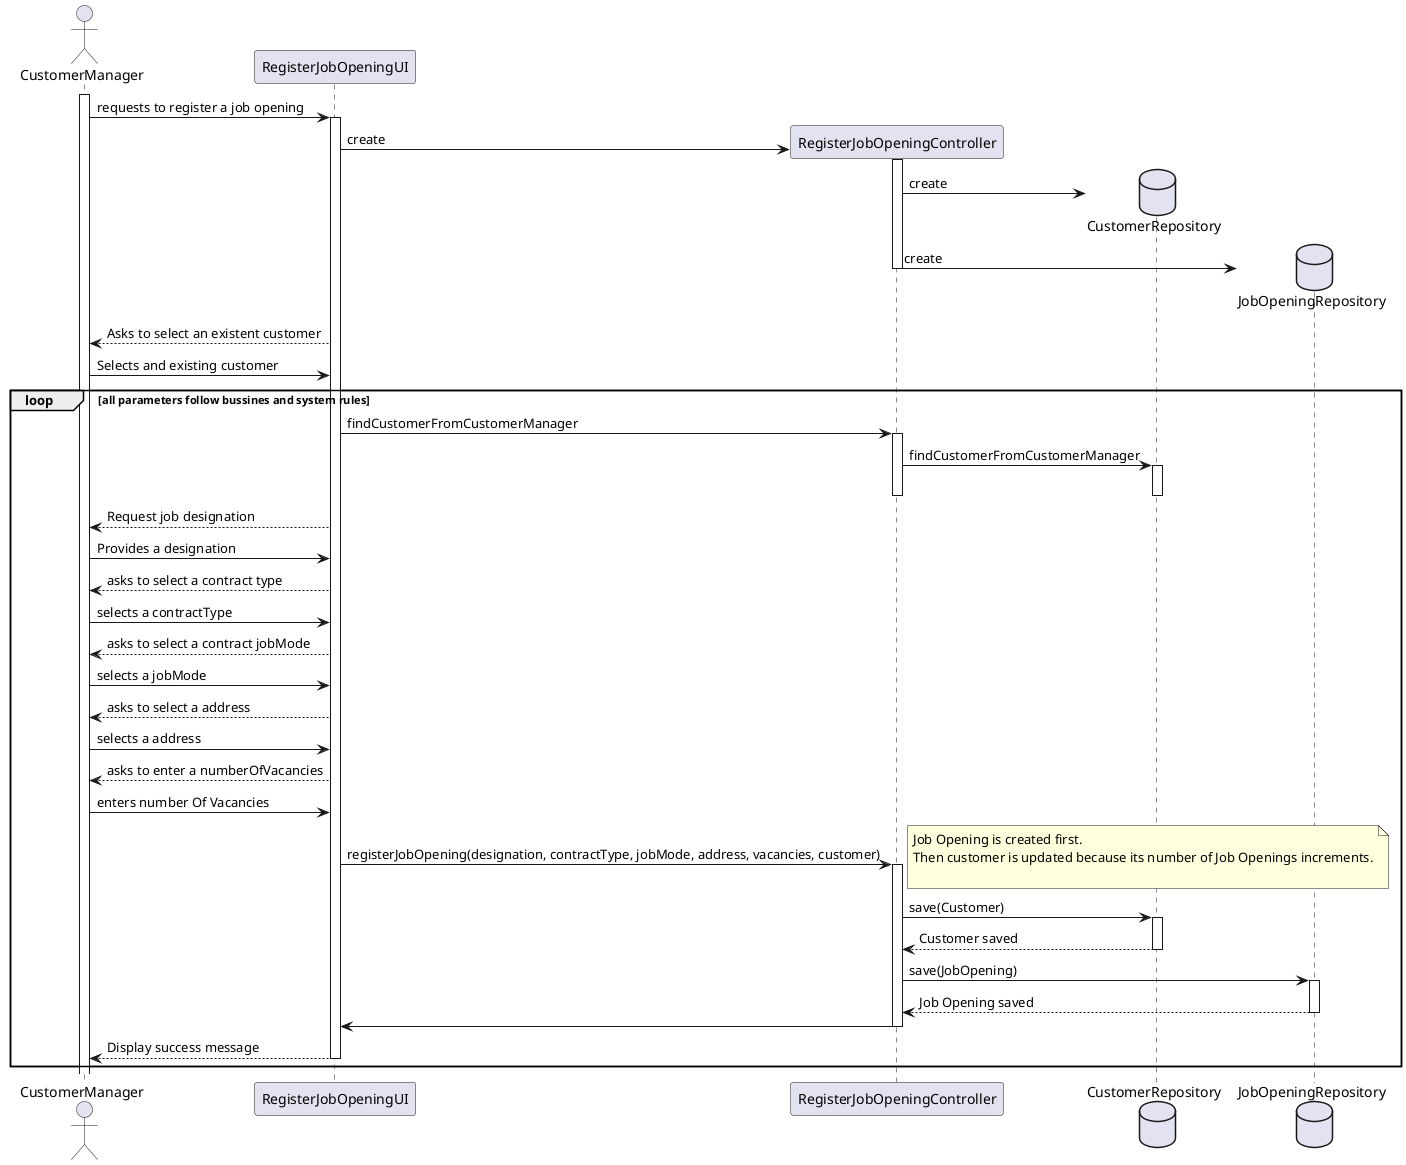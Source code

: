 @startuml

actor CustomerManager as actor
participant "RegisterJobOpeningUI" as UI
participant "RegisterJobOpeningController" as Controller
database "CustomerRepository" as CustRepo
database "JobOpeningRepository" as JobRepo


activate actor
actor -> UI : requests to register a job opening


activate UI
create Controller
UI -> Controller : create

activate Controller
create CustRepo
Controller -> CustRepo: create
create JobRepo

Controller -> JobRepo : create

deactivate Controller


UI --> actor : Asks to select an existent customer

actor -> UI : Selects and existing customer
Loop all parameters follow bussines and system rules


UI -> Controller : findCustomerFromCustomerManager
activate Controller
Controller -> CustRepo : findCustomerFromCustomerManager
activate CustRepo



deactivate CustRepo


deactivate Controller
UI --> actor : Request job designation
actor -> UI : Provides a designation


UI --> actor : asks to select a contract type
actor -> UI : selects a contractType

UI --> actor : asks to select a contract jobMode
actor -> UI : selects a jobMode

UI --> actor : asks to select a address
actor -> UI : selects a address

UI --> actor : asks to enter a numberOfVacancies
actor -> UI :  enters number Of Vacancies


UI -> Controller : registerJobOpening(designation, contractType, jobMode, address, vacancies, customer)
activate Controller
note right
Job Opening is created first.
Then customer is updated because its number of Job Openings increments.

end note

Controller -> CustRepo : save(Customer)

activate CustRepo
CustRepo --> Controller : Customer saved
deactivate CustRepo
Controller -> JobRepo : save(JobOpening)
activate JobRepo
JobRepo --> Controller : Job Opening saved
deactivate JobRepo



Controller -> UI:
deactivate Controller
deactivate CustRepo

UI --> actor : Display success message



deactivate UI

end if
@enduml
